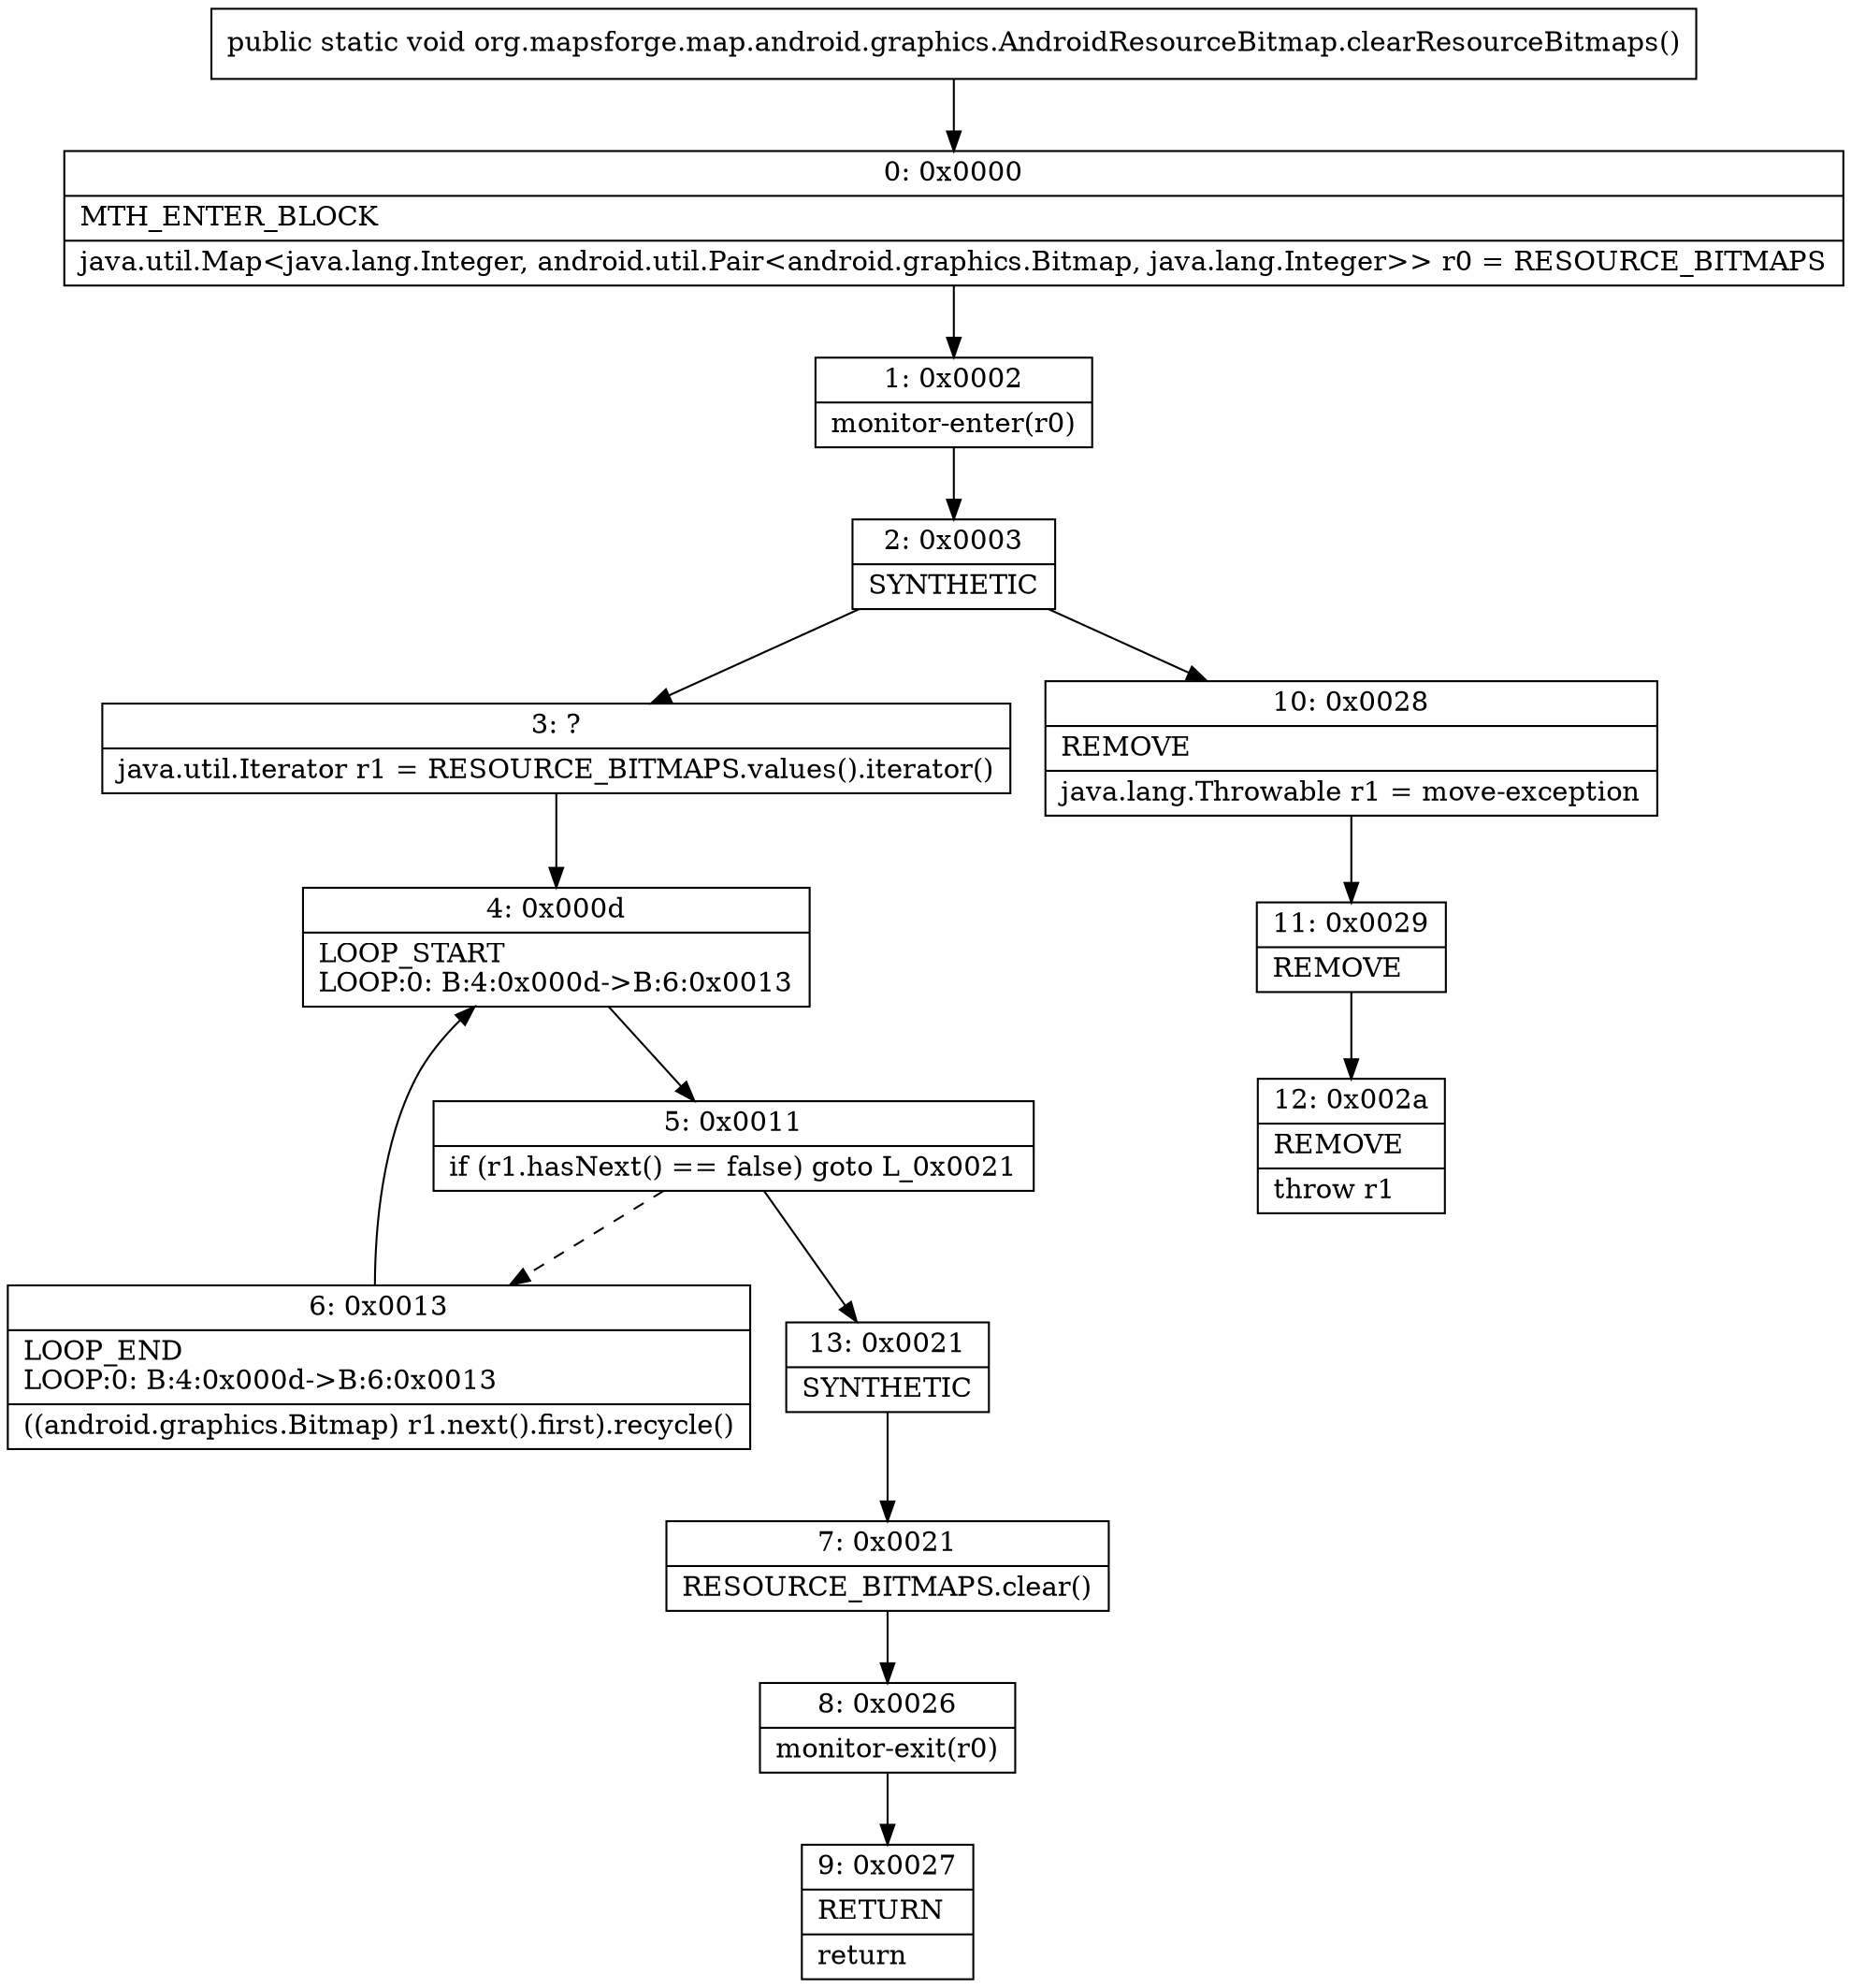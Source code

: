 digraph "CFG fororg.mapsforge.map.android.graphics.AndroidResourceBitmap.clearResourceBitmaps()V" {
Node_0 [shape=record,label="{0\:\ 0x0000|MTH_ENTER_BLOCK\l|java.util.Map\<java.lang.Integer, android.util.Pair\<android.graphics.Bitmap, java.lang.Integer\>\> r0 = RESOURCE_BITMAPS\l}"];
Node_1 [shape=record,label="{1\:\ 0x0002|monitor\-enter(r0)\l}"];
Node_2 [shape=record,label="{2\:\ 0x0003|SYNTHETIC\l}"];
Node_3 [shape=record,label="{3\:\ ?|java.util.Iterator r1 = RESOURCE_BITMAPS.values().iterator()\l}"];
Node_4 [shape=record,label="{4\:\ 0x000d|LOOP_START\lLOOP:0: B:4:0x000d\-\>B:6:0x0013\l}"];
Node_5 [shape=record,label="{5\:\ 0x0011|if (r1.hasNext() == false) goto L_0x0021\l}"];
Node_6 [shape=record,label="{6\:\ 0x0013|LOOP_END\lLOOP:0: B:4:0x000d\-\>B:6:0x0013\l|((android.graphics.Bitmap) r1.next().first).recycle()\l}"];
Node_7 [shape=record,label="{7\:\ 0x0021|RESOURCE_BITMAPS.clear()\l}"];
Node_8 [shape=record,label="{8\:\ 0x0026|monitor\-exit(r0)\l}"];
Node_9 [shape=record,label="{9\:\ 0x0027|RETURN\l|return\l}"];
Node_10 [shape=record,label="{10\:\ 0x0028|REMOVE\l|java.lang.Throwable r1 = move\-exception\l}"];
Node_11 [shape=record,label="{11\:\ 0x0029|REMOVE\l}"];
Node_12 [shape=record,label="{12\:\ 0x002a|REMOVE\l|throw r1\l}"];
Node_13 [shape=record,label="{13\:\ 0x0021|SYNTHETIC\l}"];
MethodNode[shape=record,label="{public static void org.mapsforge.map.android.graphics.AndroidResourceBitmap.clearResourceBitmaps() }"];
MethodNode -> Node_0;
Node_0 -> Node_1;
Node_1 -> Node_2;
Node_2 -> Node_3;
Node_2 -> Node_10;
Node_3 -> Node_4;
Node_4 -> Node_5;
Node_5 -> Node_6[style=dashed];
Node_5 -> Node_13;
Node_6 -> Node_4;
Node_7 -> Node_8;
Node_8 -> Node_9;
Node_10 -> Node_11;
Node_11 -> Node_12;
Node_13 -> Node_7;
}


